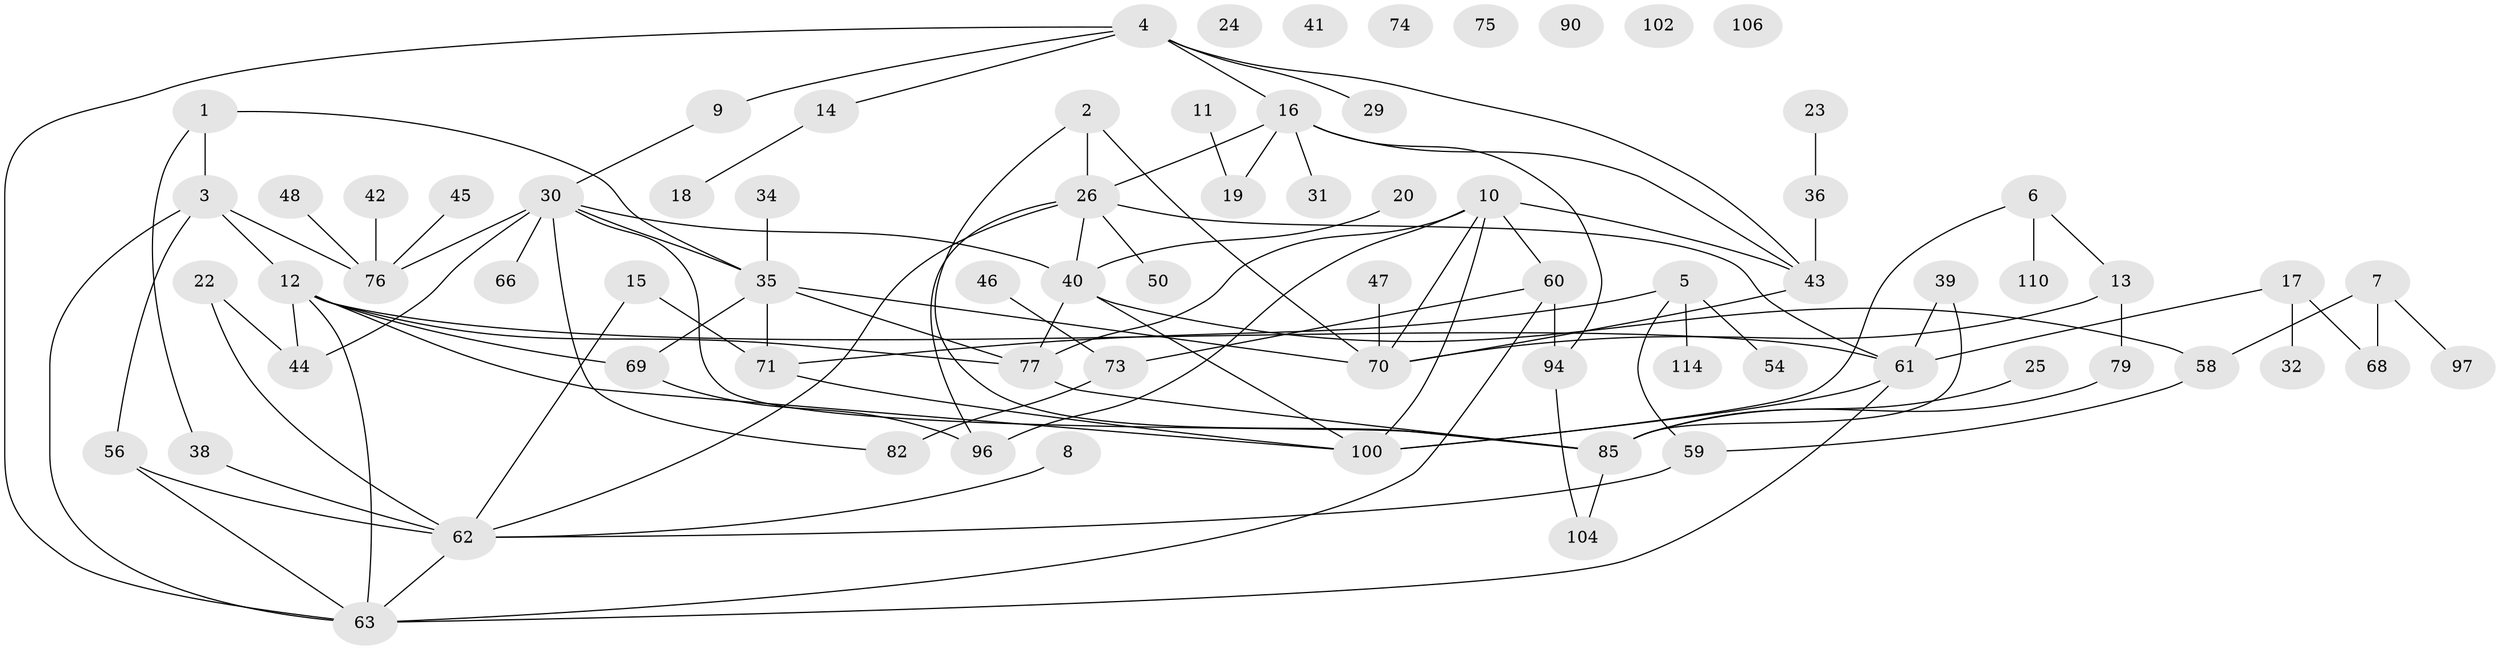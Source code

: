 // original degree distribution, {3: 0.21739130434782608, 2: 0.21739130434782608, 4: 0.13043478260869565, 6: 0.05217391304347826, 1: 0.25217391304347825, 5: 0.05217391304347826, 0: 0.06086956521739131, 7: 0.017391304347826087}
// Generated by graph-tools (version 1.1) at 2025/41/03/06/25 10:41:24]
// undirected, 75 vertices, 106 edges
graph export_dot {
graph [start="1"]
  node [color=gray90,style=filled];
  1;
  2 [super="+57"];
  3 [super="+37"];
  4 [super="+53"];
  5 [super="+21"];
  6 [super="+27"];
  7 [super="+87"];
  8 [super="+86"];
  9;
  10 [super="+51"];
  11;
  12 [super="+55"];
  13;
  14;
  15 [super="+28"];
  16 [super="+67"];
  17 [super="+33"];
  18 [super="+64"];
  19 [super="+108"];
  20;
  22;
  23;
  24;
  25;
  26 [super="+49"];
  29;
  30 [super="+107"];
  31;
  32 [super="+52"];
  34 [super="+72"];
  35 [super="+103"];
  36 [super="+95"];
  38 [super="+92"];
  39;
  40;
  41;
  42;
  43 [super="+84"];
  44 [super="+88"];
  45;
  46;
  47 [super="+81"];
  48;
  50;
  54;
  56 [super="+91"];
  58 [super="+112"];
  59 [super="+93"];
  60;
  61;
  62 [super="+109"];
  63 [super="+65"];
  66 [super="+78"];
  68 [super="+105"];
  69 [super="+99"];
  70 [super="+89"];
  71 [super="+80"];
  73;
  74;
  75;
  76 [super="+83"];
  77 [super="+115"];
  79 [super="+98"];
  82;
  85 [super="+101"];
  90;
  94;
  96 [super="+111"];
  97;
  100 [super="+113"];
  102;
  104;
  106;
  110;
  114;
  1 -- 38;
  1 -- 35;
  1 -- 3;
  2 -- 85;
  2 -- 26;
  2 -- 70;
  3 -- 63;
  3 -- 12;
  3 -- 56;
  3 -- 76;
  4 -- 29;
  4 -- 9;
  4 -- 14;
  4 -- 63;
  4 -- 16;
  4 -- 43;
  5 -- 54;
  5 -- 59;
  5 -- 114;
  5 -- 71;
  6 -- 100;
  6 -- 110;
  6 -- 13;
  7 -- 58;
  7 -- 68;
  7 -- 97;
  8 -- 62;
  9 -- 30;
  10 -- 70;
  10 -- 77;
  10 -- 100;
  10 -- 96;
  10 -- 60;
  10 -- 43;
  11 -- 19;
  12 -- 61;
  12 -- 63 [weight=2];
  12 -- 77;
  12 -- 100;
  12 -- 69;
  12 -- 44;
  13 -- 70;
  13 -- 79;
  14 -- 18;
  15 -- 62;
  15 -- 71;
  16 -- 26;
  16 -- 19;
  16 -- 94;
  16 -- 31;
  16 -- 43;
  17 -- 32;
  17 -- 61;
  17 -- 68;
  20 -- 40;
  22 -- 44;
  22 -- 62;
  23 -- 36;
  25 -- 85;
  26 -- 50;
  26 -- 61;
  26 -- 96;
  26 -- 62;
  26 -- 40;
  30 -- 82;
  30 -- 85;
  30 -- 40;
  30 -- 66;
  30 -- 44;
  30 -- 35;
  30 -- 76;
  34 -- 35;
  35 -- 71;
  35 -- 77;
  35 -- 69;
  35 -- 70;
  36 -- 43;
  38 -- 62;
  39 -- 61;
  39 -- 85;
  40 -- 100;
  40 -- 77;
  40 -- 58;
  42 -- 76;
  43 -- 70;
  45 -- 76;
  46 -- 73;
  47 -- 70;
  48 -- 76;
  56 -- 63;
  56 -- 62;
  58 -- 59;
  59 -- 62;
  60 -- 73;
  60 -- 94;
  60 -- 63;
  61 -- 63;
  61 -- 100;
  62 -- 63;
  69 -- 96;
  71 -- 100;
  73 -- 82;
  77 -- 85;
  79 -- 85;
  85 -- 104;
  94 -- 104;
}
